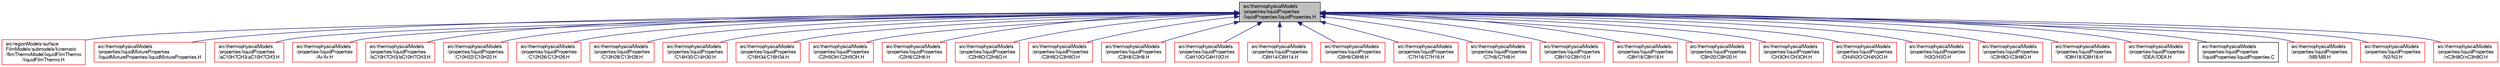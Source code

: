 digraph "src/thermophysicalModels/properties/liquidProperties/liquidProperties/liquidProperties.H"
{
  bgcolor="transparent";
  edge [fontname="FreeSans",fontsize="10",labelfontname="FreeSans",labelfontsize="10"];
  node [fontname="FreeSans",fontsize="10",shape=record];
  Node79 [label="src/thermophysicalModels\l/properties/liquidProperties\l/liquidProperties/liquidProperties.H",height=0.2,width=0.4,color="black", fillcolor="grey75", style="filled", fontcolor="black"];
  Node79 -> Node80 [dir="back",color="midnightblue",fontsize="10",style="solid",fontname="FreeSans"];
  Node80 [label="src/regionModels/surface\lFilmModels/submodels/kinematic\l/filmThermoModel/liquidFilmThermo\l/liquidFilmThermo.H",height=0.2,width=0.4,color="red",URL="$a14219.html"];
  Node79 -> Node82 [dir="back",color="midnightblue",fontsize="10",style="solid",fontname="FreeSans"];
  Node82 [label="src/thermophysicalModels\l/properties/liquidMixtureProperties\l/liquidMixtureProperties/liquidMixtureProperties.H",height=0.2,width=0.4,color="red",URL="$a15596.html"];
  Node79 -> Node152 [dir="back",color="midnightblue",fontsize="10",style="solid",fontname="FreeSans"];
  Node152 [label="src/thermophysicalModels\l/properties/liquidProperties\l/aC10H7CH3/aC10H7CH3.H",height=0.2,width=0.4,color="red",URL="$a15602.html"];
  Node79 -> Node154 [dir="back",color="midnightblue",fontsize="10",style="solid",fontname="FreeSans"];
  Node154 [label="src/thermophysicalModels\l/properties/liquidProperties\l/Ar/Ar.H",height=0.2,width=0.4,color="red",URL="$a15611.html"];
  Node79 -> Node156 [dir="back",color="midnightblue",fontsize="10",style="solid",fontname="FreeSans"];
  Node156 [label="src/thermophysicalModels\l/properties/liquidProperties\l/bC10H7CH3/bC10H7CH3.H",height=0.2,width=0.4,color="red",URL="$a15620.html"];
  Node79 -> Node158 [dir="back",color="midnightblue",fontsize="10",style="solid",fontname="FreeSans"];
  Node158 [label="src/thermophysicalModels\l/properties/liquidProperties\l/C10H22/C10H22.H",height=0.2,width=0.4,color="red",URL="$a15629.html"];
  Node79 -> Node160 [dir="back",color="midnightblue",fontsize="10",style="solid",fontname="FreeSans"];
  Node160 [label="src/thermophysicalModels\l/properties/liquidProperties\l/C12H26/C12H26.H",height=0.2,width=0.4,color="red",URL="$a15638.html"];
  Node79 -> Node162 [dir="back",color="midnightblue",fontsize="10",style="solid",fontname="FreeSans"];
  Node162 [label="src/thermophysicalModels\l/properties/liquidProperties\l/C13H28/C13H28.H",height=0.2,width=0.4,color="red",URL="$a15647.html"];
  Node79 -> Node164 [dir="back",color="midnightblue",fontsize="10",style="solid",fontname="FreeSans"];
  Node164 [label="src/thermophysicalModels\l/properties/liquidProperties\l/C14H30/C14H30.H",height=0.2,width=0.4,color="red",URL="$a15656.html"];
  Node79 -> Node166 [dir="back",color="midnightblue",fontsize="10",style="solid",fontname="FreeSans"];
  Node166 [label="src/thermophysicalModels\l/properties/liquidProperties\l/C16H34/C16H34.H",height=0.2,width=0.4,color="red",URL="$a15665.html"];
  Node79 -> Node168 [dir="back",color="midnightblue",fontsize="10",style="solid",fontname="FreeSans"];
  Node168 [label="src/thermophysicalModels\l/properties/liquidProperties\l/C2H5OH/C2H5OH.H",height=0.2,width=0.4,color="red",URL="$a15674.html"];
  Node79 -> Node170 [dir="back",color="midnightblue",fontsize="10",style="solid",fontname="FreeSans"];
  Node170 [label="src/thermophysicalModels\l/properties/liquidProperties\l/C2H6/C2H6.H",height=0.2,width=0.4,color="red",URL="$a15683.html"];
  Node79 -> Node172 [dir="back",color="midnightblue",fontsize="10",style="solid",fontname="FreeSans"];
  Node172 [label="src/thermophysicalModels\l/properties/liquidProperties\l/C2H6O/C2H6O.H",height=0.2,width=0.4,color="red",URL="$a15692.html"];
  Node79 -> Node174 [dir="back",color="midnightblue",fontsize="10",style="solid",fontname="FreeSans"];
  Node174 [label="src/thermophysicalModels\l/properties/liquidProperties\l/C3H6O/C3H6O.H",height=0.2,width=0.4,color="red",URL="$a15701.html"];
  Node79 -> Node176 [dir="back",color="midnightblue",fontsize="10",style="solid",fontname="FreeSans"];
  Node176 [label="src/thermophysicalModels\l/properties/liquidProperties\l/C3H8/C3H8.H",height=0.2,width=0.4,color="red",URL="$a15710.html"];
  Node79 -> Node178 [dir="back",color="midnightblue",fontsize="10",style="solid",fontname="FreeSans"];
  Node178 [label="src/thermophysicalModels\l/properties/liquidProperties\l/C4H10O/C4H10O.H",height=0.2,width=0.4,color="red",URL="$a15719.html"];
  Node79 -> Node180 [dir="back",color="midnightblue",fontsize="10",style="solid",fontname="FreeSans"];
  Node180 [label="src/thermophysicalModels\l/properties/liquidProperties\l/C6H14/C6H14.H",height=0.2,width=0.4,color="red",URL="$a15728.html"];
  Node79 -> Node182 [dir="back",color="midnightblue",fontsize="10",style="solid",fontname="FreeSans"];
  Node182 [label="src/thermophysicalModels\l/properties/liquidProperties\l/C6H6/C6H6.H",height=0.2,width=0.4,color="red",URL="$a15737.html"];
  Node79 -> Node184 [dir="back",color="midnightblue",fontsize="10",style="solid",fontname="FreeSans"];
  Node184 [label="src/thermophysicalModels\l/properties/liquidProperties\l/C7H16/C7H16.H",height=0.2,width=0.4,color="red",URL="$a15746.html"];
  Node79 -> Node186 [dir="back",color="midnightblue",fontsize="10",style="solid",fontname="FreeSans"];
  Node186 [label="src/thermophysicalModels\l/properties/liquidProperties\l/C7H8/C7H8.H",height=0.2,width=0.4,color="red",URL="$a15755.html"];
  Node79 -> Node188 [dir="back",color="midnightblue",fontsize="10",style="solid",fontname="FreeSans"];
  Node188 [label="src/thermophysicalModels\l/properties/liquidProperties\l/C8H10/C8H10.H",height=0.2,width=0.4,color="red",URL="$a15764.html"];
  Node79 -> Node190 [dir="back",color="midnightblue",fontsize="10",style="solid",fontname="FreeSans"];
  Node190 [label="src/thermophysicalModels\l/properties/liquidProperties\l/C8H18/C8H18.H",height=0.2,width=0.4,color="red",URL="$a15773.html"];
  Node79 -> Node192 [dir="back",color="midnightblue",fontsize="10",style="solid",fontname="FreeSans"];
  Node192 [label="src/thermophysicalModels\l/properties/liquidProperties\l/C9H20/C9H20.H",height=0.2,width=0.4,color="red",URL="$a15782.html"];
  Node79 -> Node194 [dir="back",color="midnightblue",fontsize="10",style="solid",fontname="FreeSans"];
  Node194 [label="src/thermophysicalModels\l/properties/liquidProperties\l/CH3OH/CH3OH.H",height=0.2,width=0.4,color="red",URL="$a15791.html"];
  Node79 -> Node196 [dir="back",color="midnightblue",fontsize="10",style="solid",fontname="FreeSans"];
  Node196 [label="src/thermophysicalModels\l/properties/liquidProperties\l/CH4N2O/CH4N2O.H",height=0.2,width=0.4,color="red",URL="$a15800.html"];
  Node79 -> Node198 [dir="back",color="midnightblue",fontsize="10",style="solid",fontname="FreeSans"];
  Node198 [label="src/thermophysicalModels\l/properties/liquidProperties\l/H2O/H2O.H",height=0.2,width=0.4,color="red",URL="$a15809.html"];
  Node79 -> Node200 [dir="back",color="midnightblue",fontsize="10",style="solid",fontname="FreeSans"];
  Node200 [label="src/thermophysicalModels\l/properties/liquidProperties\l/iC3H8O/iC3H8O.H",height=0.2,width=0.4,color="red",URL="$a15818.html"];
  Node79 -> Node202 [dir="back",color="midnightblue",fontsize="10",style="solid",fontname="FreeSans"];
  Node202 [label="src/thermophysicalModels\l/properties/liquidProperties\l/IC8H18/IC8H18.H",height=0.2,width=0.4,color="red",URL="$a15827.html"];
  Node79 -> Node204 [dir="back",color="midnightblue",fontsize="10",style="solid",fontname="FreeSans"];
  Node204 [label="src/thermophysicalModels\l/properties/liquidProperties\l/IDEA/IDEA.H",height=0.2,width=0.4,color="red",URL="$a15836.html"];
  Node79 -> Node206 [dir="back",color="midnightblue",fontsize="10",style="solid",fontname="FreeSans"];
  Node206 [label="src/thermophysicalModels\l/properties/liquidProperties\l/liquidProperties/liquidProperties.C",height=0.2,width=0.4,color="black",URL="$a15842.html"];
  Node79 -> Node207 [dir="back",color="midnightblue",fontsize="10",style="solid",fontname="FreeSans"];
  Node207 [label="src/thermophysicalModels\l/properties/liquidProperties\l/MB/MB.H",height=0.2,width=0.4,color="red",URL="$a15854.html"];
  Node79 -> Node209 [dir="back",color="midnightblue",fontsize="10",style="solid",fontname="FreeSans"];
  Node209 [label="src/thermophysicalModels\l/properties/liquidProperties\l/N2/N2.H",height=0.2,width=0.4,color="red",URL="$a15863.html"];
  Node79 -> Node211 [dir="back",color="midnightblue",fontsize="10",style="solid",fontname="FreeSans"];
  Node211 [label="src/thermophysicalModels\l/properties/liquidProperties\l/nC3H8O/nC3H8O.H",height=0.2,width=0.4,color="red",URL="$a15872.html"];
}
